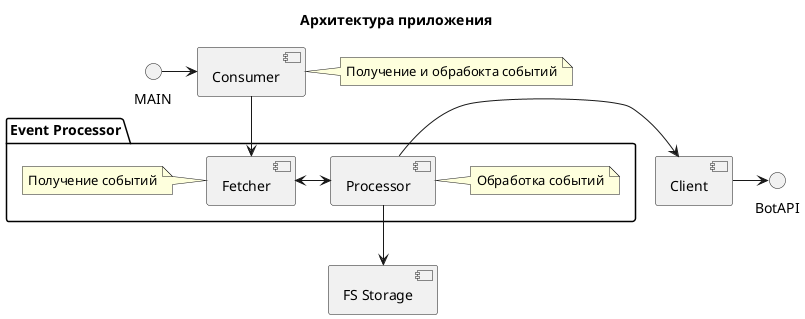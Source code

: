 @startuml
'https://plantuml.com/component-diagram
title Архитектура приложения

MAIN -> [Consumer]
note right of [Consumer] : Получение и обрабокта событий

package "Event Processor" {
  [Fetcher]
  [Processor]
  note left of [Fetcher] : Получение событий
  note right of [Processor] : Обработка событий
}


[Client] -> BotAPI
[FS Storage]

[Consumer] --> [Fetcher]
[Fetcher] <-> [Processor]
[Processor] -> [Client]
[Processor] --> [FS Storage]

@enduml